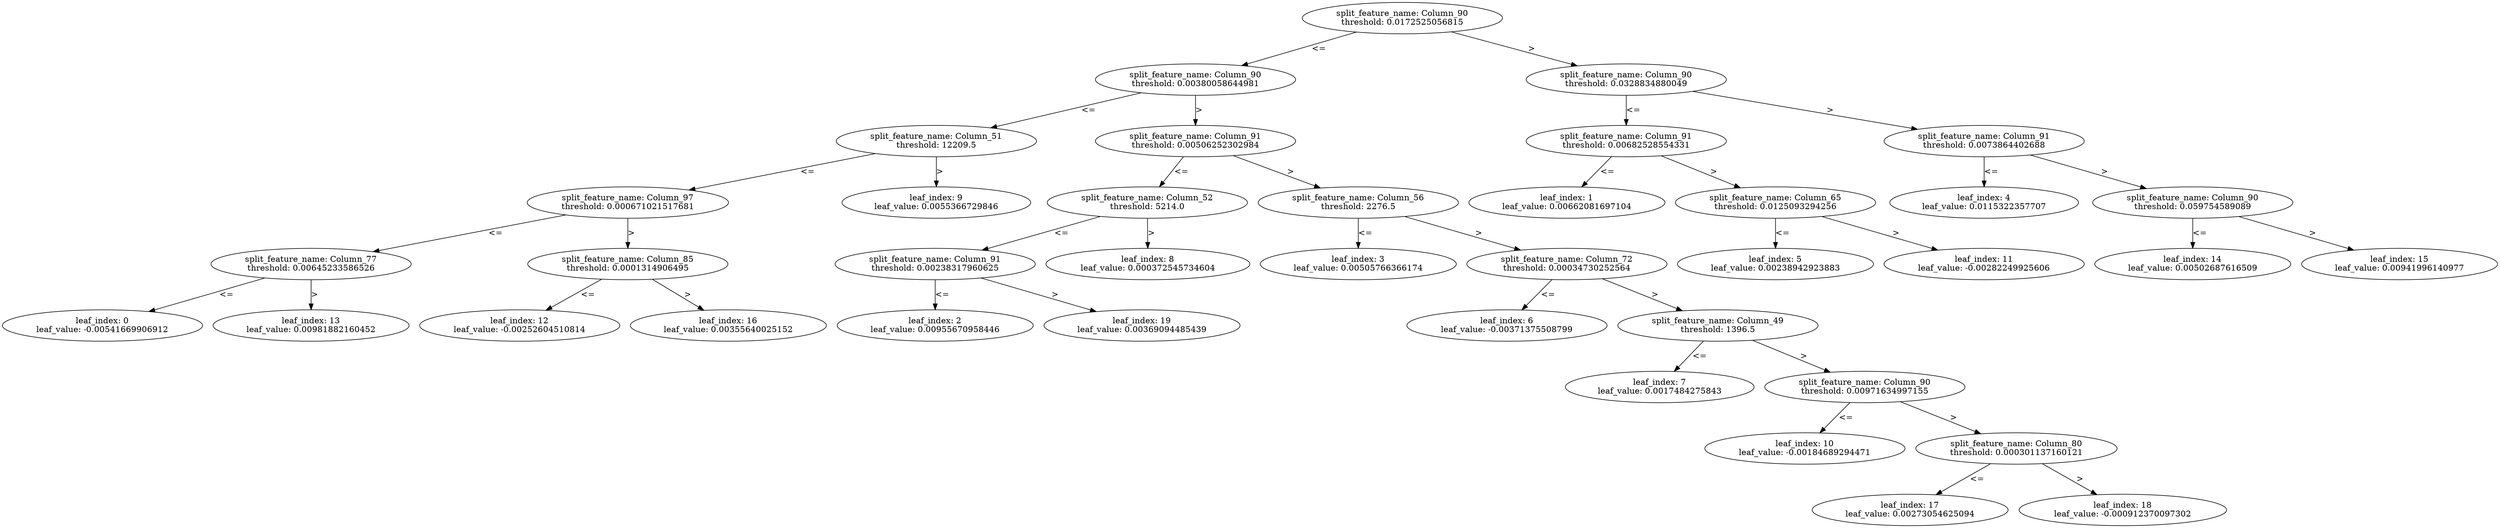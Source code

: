 digraph Tree38 {
	split0 [label="split_feature_name: Column_90\nthreshold: 0.0172525056815"]
	split1 [label="split_feature_name: Column_90\nthreshold: 0.00380058644981"]
	split8 [label="split_feature_name: Column_51\nthreshold: 12209.5"]
	split11 [label="split_feature_name: Column_97\nthreshold: 0.000671021517681"]
	split12 [label="split_feature_name: Column_77\nthreshold: 0.00645233586526"]
	leaf0 [label="leaf_index: 0\nleaf_value: -0.00541669906912"]
	split12 -> leaf0 [label="<="]
	leaf13 [label="leaf_index: 13\nleaf_value: 0.00981882160452"]
	split12 -> leaf13 [label=">"]
	split11 -> split12 [label="<="]
	split15 [label="split_feature_name: Column_85\nthreshold: 0.0001314906495"]
	leaf12 [label="leaf_index: 12\nleaf_value: -0.00252604510814"]
	split15 -> leaf12 [label="<="]
	leaf16 [label="leaf_index: 16\nleaf_value: 0.00355640025152"]
	split15 -> leaf16 [label=">"]
	split11 -> split15 [label=">"]
	split8 -> split11 [label="<="]
	leaf9 [label="leaf_index: 9\nleaf_value: 0.0055366729846"]
	split8 -> leaf9 [label=">"]
	split1 -> split8 [label="<="]
	split2 [label="split_feature_name: Column_91\nthreshold: 0.00506252302984"]
	split7 [label="split_feature_name: Column_52\nthreshold: 5214.0"]
	split18 [label="split_feature_name: Column_91\nthreshold: 0.00238317960625"]
	leaf2 [label="leaf_index: 2\nleaf_value: 0.00955670958446"]
	split18 -> leaf2 [label="<="]
	leaf19 [label="leaf_index: 19\nleaf_value: 0.00369094485439"]
	split18 -> leaf19 [label=">"]
	split7 -> split18 [label="<="]
	leaf8 [label="leaf_index: 8\nleaf_value: 0.000372545734604"]
	split7 -> leaf8 [label=">"]
	split2 -> split7 [label="<="]
	split5 [label="split_feature_name: Column_56\nthreshold: 2276.5"]
	leaf3 [label="leaf_index: 3\nleaf_value: 0.00505766366174"]
	split5 -> leaf3 [label="<="]
	split6 [label="split_feature_name: Column_72\nthreshold: 0.00034730252564"]
	leaf6 [label="leaf_index: 6\nleaf_value: -0.00371375508799"]
	split6 -> leaf6 [label="<="]
	split9 [label="split_feature_name: Column_49\nthreshold: 1396.5"]
	leaf7 [label="leaf_index: 7\nleaf_value: 0.0017484275843"]
	split9 -> leaf7 [label="<="]
	split16 [label="split_feature_name: Column_90\nthreshold: 0.00971634997155"]
	leaf10 [label="leaf_index: 10\nleaf_value: -0.00184689294471"]
	split16 -> leaf10 [label="<="]
	split17 [label="split_feature_name: Column_80\nthreshold: 0.000301137160121"]
	leaf17 [label="leaf_index: 17\nleaf_value: 0.00273054625094"]
	split17 -> leaf17 [label="<="]
	leaf18 [label="leaf_index: 18\nleaf_value: -0.000912370097302"]
	split17 -> leaf18 [label=">"]
	split16 -> split17 [label=">"]
	split9 -> split16 [label=">"]
	split6 -> split9 [label=">"]
	split5 -> split6 [label=">"]
	split2 -> split5 [label=">"]
	split1 -> split2 [label=">"]
	split0 -> split1 [label="<="]
	split3 [label="split_feature_name: Column_90\nthreshold: 0.0328834880049"]
	split4 [label="split_feature_name: Column_91\nthreshold: 0.00682528554331"]
	leaf1 [label="leaf_index: 1\nleaf_value: 0.00662081697104"]
	split4 -> leaf1 [label="<="]
	split10 [label="split_feature_name: Column_65\nthreshold: 0.0125093294256"]
	leaf5 [label="leaf_index: 5\nleaf_value: 0.00238942923883"]
	split10 -> leaf5 [label="<="]
	leaf11 [label="leaf_index: 11\nleaf_value: -0.00282249925606"]
	split10 -> leaf11 [label=">"]
	split4 -> split10 [label=">"]
	split3 -> split4 [label="<="]
	split13 [label="split_feature_name: Column_91\nthreshold: 0.0073864402688"]
	leaf4 [label="leaf_index: 4\nleaf_value: 0.0115322357707"]
	split13 -> leaf4 [label="<="]
	split14 [label="split_feature_name: Column_90\nthreshold: 0.059754589089"]
	leaf14 [label="leaf_index: 14\nleaf_value: 0.00502687616509"]
	split14 -> leaf14 [label="<="]
	leaf15 [label="leaf_index: 15\nleaf_value: 0.00941996140977"]
	split14 -> leaf15 [label=">"]
	split13 -> split14 [label=">"]
	split3 -> split13 [label=">"]
	split0 -> split3 [label=">"]
}
